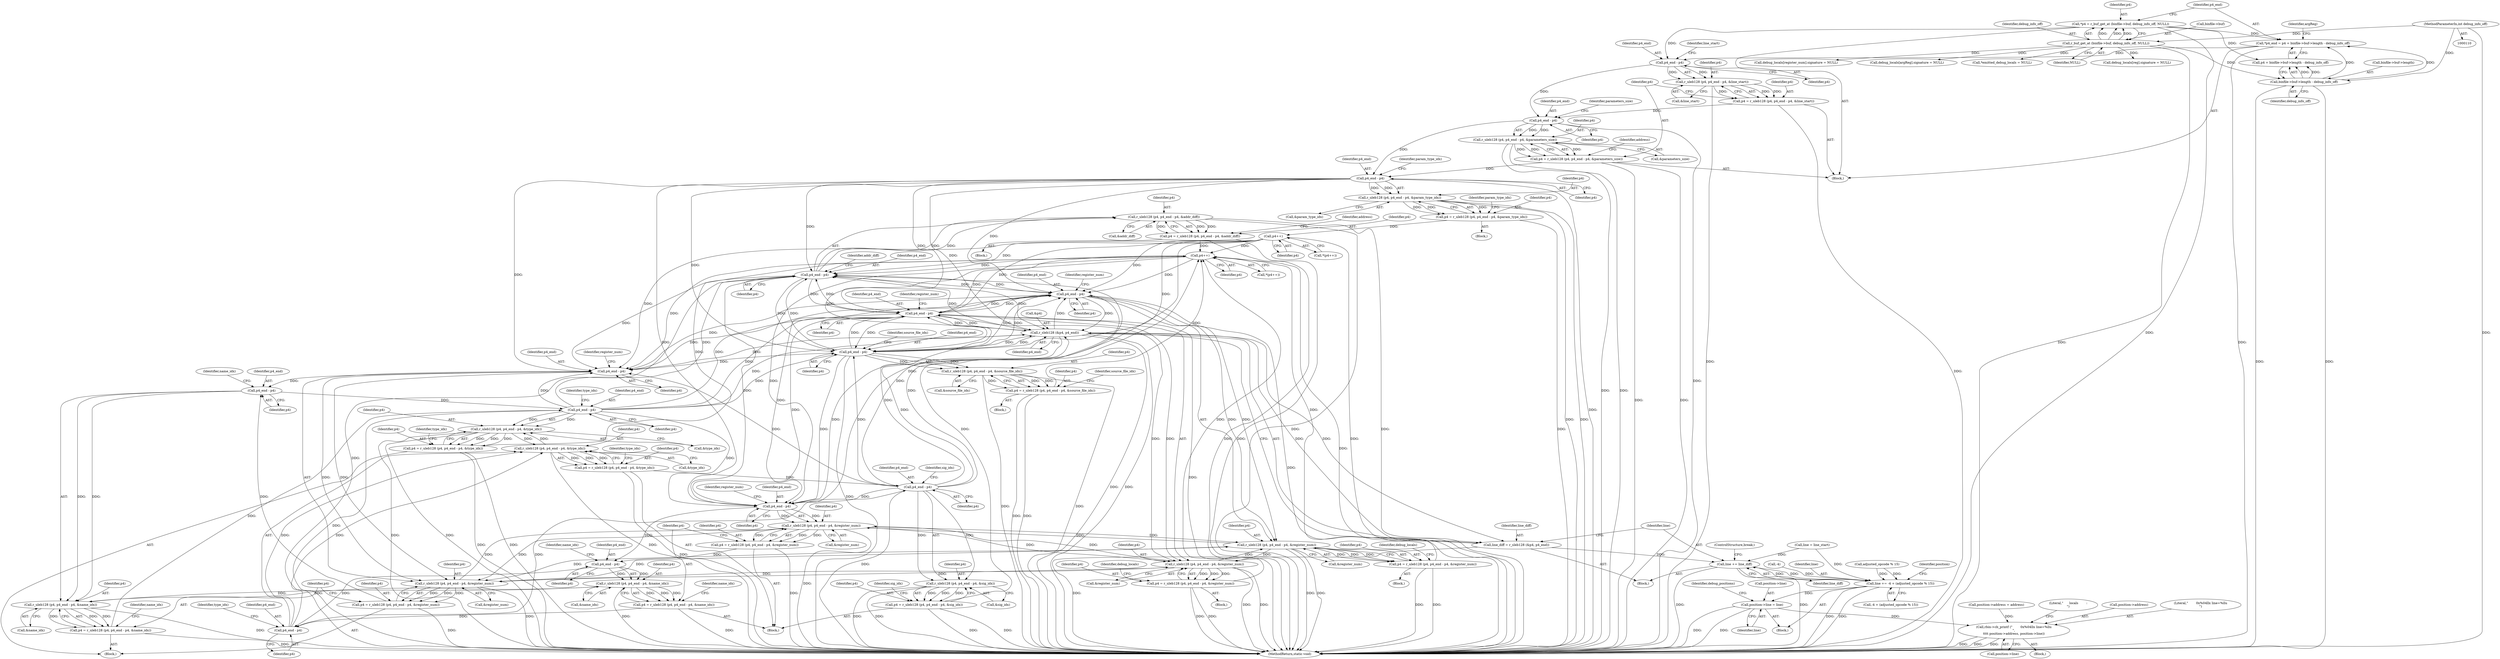 digraph "0_radare2_ad55822430a03fe075221b543efb434567e9e431@pointer" {
"1000422" [label="(Call,r_uleb128 (p4, p4_end - p4, &addr_diff))"];
"1000424" [label="(Call,p4_end - p4)"];
"1000794" [label="(Call,p4_end - p4)"];
"1000889" [label="(Call,p4_end - p4)"];
"1000438" [label="(Call,r_sleb128 (&p4, p4_end))"];
"1000326" [label="(Call,p4_end - p4)"];
"1000193" [label="(Call,p4_end - p4)"];
"1000184" [label="(Call,p4_end - p4)"];
"1000139" [label="(Call,*p4_end = p4 + binfile->buf->length - debug_info_off)"];
"1000130" [label="(Call,*p4 = r_buf_get_at (binfile->buf, debug_info_off, NULL))"];
"1000132" [label="(Call,r_buf_get_at (binfile->buf, debug_info_off, NULL))"];
"1000121" [label="(MethodParameterIn,int debug_info_off)"];
"1000143" [label="(Call,binfile->buf->length - debug_info_off)"];
"1000180" [label="(Call,p4 = r_uleb128 (p4, p4_end - p4, &line_start))"];
"1000182" [label="(Call,r_uleb128 (p4, p4_end - p4, &line_start))"];
"1000189" [label="(Call,p4 = r_uleb128 (p4, p4_end - p4, &parameters_size))"];
"1000191" [label="(Call,r_uleb128 (p4, p4_end - p4, &parameters_size))"];
"1000927" [label="(Call,p4_end - p4)"];
"1000652" [label="(Call,p4_end - p4)"];
"1000640" [label="(Call,p4_end - p4)"];
"1000628" [label="(Call,p4_end - p4)"];
"1000619" [label="(Call,p4_end - p4)"];
"1000476" [label="(Call,p4_end - p4)"];
"1000464" [label="(Call,p4_end - p4)"];
"1000455" [label="(Call,p4_end - p4)"];
"1000403" [label="(Call,p4++)"];
"1000322" [label="(Call,p4 = r_uleb128 (p4, p4_end - p4, &param_type_idx))"];
"1000324" [label="(Call,r_uleb128 (p4, p4_end - p4, &param_type_idx))"];
"1000993" [label="(Call,p4++)"];
"1000790" [label="(Call,p4 = r_uleb128 (p4, p4_end - p4, &register_num))"];
"1000792" [label="(Call,r_uleb128 (p4, p4_end - p4, &register_num))"];
"1000617" [label="(Call,r_uleb128 (p4, p4_end - p4, &register_num))"];
"1000887" [label="(Call,r_uleb128 (p4, p4_end - p4, &register_num))"];
"1000453" [label="(Call,r_uleb128 (p4, p4_end - p4, &register_num))"];
"1000885" [label="(Call,p4 = r_uleb128 (p4, p4_end - p4, &register_num))"];
"1000648" [label="(Call,p4 = r_uleb128 (p4, p4_end - p4, &sig_idx))"];
"1000650" [label="(Call,r_uleb128 (p4, p4_end - p4, &sig_idx))"];
"1000472" [label="(Call,p4 = r_uleb128 (p4, p4_end - p4, &type_idx))"];
"1000474" [label="(Call,r_uleb128 (p4, p4_end - p4, &type_idx))"];
"1000638" [label="(Call,r_uleb128 (p4, p4_end - p4, &type_idx))"];
"1000420" [label="(Call,p4 = r_uleb128 (p4, p4_end - p4, &addr_diff))"];
"1000422" [label="(Call,r_uleb128 (p4, p4_end - p4, &addr_diff))"];
"1000923" [label="(Call,p4 = r_uleb128 (p4, p4_end - p4, &source_file_idx))"];
"1000925" [label="(Call,r_uleb128 (p4, p4_end - p4, &source_file_idx))"];
"1000451" [label="(Call,p4 = r_uleb128 (p4, p4_end - p4, &register_num))"];
"1000460" [label="(Call,p4 = r_uleb128 (p4, p4_end - p4, &name_idx))"];
"1000462" [label="(Call,r_uleb128 (p4, p4_end - p4, &name_idx))"];
"1000626" [label="(Call,r_uleb128 (p4, p4_end - p4, &name_idx))"];
"1000615" [label="(Call,p4 = r_uleb128 (p4, p4_end - p4, &register_num))"];
"1000624" [label="(Call,p4 = r_uleb128 (p4, p4_end - p4, &name_idx))"];
"1000636" [label="(Call,p4 = r_uleb128 (p4, p4_end - p4, &type_idx))"];
"1000436" [label="(Call,line_diff = r_sleb128 (&p4, p4_end))"];
"1000442" [label="(Call,line += line_diff)"];
"1000948" [label="(Call,line += -4 + (adjusted_opcode % 15))"];
"1000980" [label="(Call,position->line = line)"];
"1001053" [label="(Call,rbin->cb_printf (\"        0x%04llx line=%llu\n\",\n\t\t\t\t position->address, position->line))"];
"1000133" [label="(Call,binfile->buf)"];
"1000465" [label="(Identifier,p4_end)"];
"1000629" [label="(Identifier,p4_end)"];
"1000438" [label="(Call,r_sleb128 (&p4, p4_end))"];
"1000890" [label="(Identifier,p4_end)"];
"1000137" [label="(Identifier,NULL)"];
"1000443" [label="(Identifier,line)"];
"1001058" [label="(Call,position->line)"];
"1000651" [label="(Identifier,p4)"];
"1000926" [label="(Identifier,p4)"];
"1000420" [label="(Call,p4 = r_uleb128 (p4, p4_end - p4, &addr_diff))"];
"1001052" [label="(Block,)"];
"1001053" [label="(Call,rbin->cb_printf (\"        0x%04llx line=%llu\n\",\n\t\t\t\t position->address, position->line))"];
"1000463" [label="(Identifier,p4)"];
"1000888" [label="(Identifier,p4)"];
"1000623" [label="(Identifier,register_num)"];
"1000203" [label="(Call,line = line_start)"];
"1000931" [label="(Identifier,source_file_idx)"];
"1000458" [label="(Call,&register_num)"];
"1000642" [label="(Identifier,p4)"];
"1000958" [label="(Identifier,position)"];
"1000630" [label="(Identifier,p4)"];
"1000187" [label="(Call,&line_start)"];
"1000442" [label="(Call,line += line_diff)"];
"1000183" [label="(Identifier,p4)"];
"1000948" [label="(Call,line += -4 + (adjusted_opcode % 15))"];
"1000615" [label="(Call,p4 = r_uleb128 (p4, p4_end - p4, &register_num))"];
"1000472" [label="(Call,p4 = r_uleb128 (p4, p4_end - p4, &type_idx))"];
"1000428" [label="(Identifier,addr_diff)"];
"1000302" [label="(Block,)"];
"1000375" [label="(Call,debug_locals[reg].signature = NULL)"];
"1000927" [label="(Call,p4_end - p4)"];
"1000994" [label="(Identifier,p4)"];
"1000332" [label="(Identifier,param_type_idx)"];
"1000139" [label="(Call,*p4_end = p4 + binfile->buf->length - debug_info_off)"];
"1000473" [label="(Identifier,p4)"];
"1000624" [label="(Call,p4 = r_uleb128 (p4, p4_end - p4, &name_idx))"];
"1000889" [label="(Call,p4_end - p4)"];
"1000180" [label="(Call,p4 = r_uleb128 (p4, p4_end - p4, &line_start))"];
"1000456" [label="(Identifier,p4_end)"];
"1001185" [label="(MethodReturn,static void)"];
"1000132" [label="(Call,r_buf_get_at (binfile->buf, debug_info_off, NULL))"];
"1000325" [label="(Identifier,p4)"];
"1000434" [label="(Block,)"];
"1000188" [label="(Identifier,line_start)"];
"1000470" [label="(Identifier,name_idx)"];
"1000426" [label="(Identifier,p4)"];
"1000404" [label="(Identifier,p4)"];
"1000322" [label="(Call,p4 = r_uleb128 (p4, p4_end - p4, &param_type_idx))"];
"1000181" [label="(Identifier,p4)"];
"1000131" [label="(Identifier,p4)"];
"1000594" [label="(Call,debug_locals[register_num].signature = NULL)"];
"1000628" [label="(Call,p4_end - p4)"];
"1000185" [label="(Identifier,p4_end)"];
"1000984" [label="(Identifier,line)"];
"1000423" [label="(Identifier,p4)"];
"1000460" [label="(Call,p4 = r_uleb128 (p4, p4_end - p4, &name_idx))"];
"1000330" [label="(Identifier,param_type_idx)"];
"1000194" [label="(Identifier,p4_end)"];
"1000649" [label="(Identifier,p4)"];
"1000950" [label="(Call,-4 + (adjusted_opcode % 15))"];
"1000893" [label="(Identifier,register_num)"];
"1000265" [label="(Call,debug_locals[argReg].signature = NULL)"];
"1000329" [label="(Call,&param_type_idx)"];
"1000168" [label="(Call,*emitted_debug_locals = NULL)"];
"1000885" [label="(Call,p4 = r_uleb128 (p4, p4_end - p4, &register_num))"];
"1000324" [label="(Call,r_uleb128 (p4, p4_end - p4, &param_type_idx))"];
"1000480" [label="(Identifier,type_idx)"];
"1000788" [label="(Block,)"];
"1000424" [label="(Call,p4_end - p4)"];
"1000632" [label="(Identifier,name_idx)"];
"1000625" [label="(Identifier,p4)"];
"1000439" [label="(Call,&p4)"];
"1000191" [label="(Call,r_uleb128 (p4, p4_end - p4, &parameters_size))"];
"1000140" [label="(Identifier,p4_end)"];
"1000975" [label="(Call,position->address = address)"];
"1000922" [label="(Block,)"];
"1000327" [label="(Identifier,p4_end)"];
"1000418" [label="(Block,)"];
"1000930" [label="(Call,&source_file_idx)"];
"1001062" [label="(Literal,\"      locals        :\n\")"];
"1001055" [label="(Call,position->address)"];
"1000144" [label="(Call,binfile->buf->length)"];
"1000792" [label="(Call,r_uleb128 (p4, p4_end - p4, &register_num))"];
"1000189" [label="(Call,p4 = r_uleb128 (p4, p4_end - p4, &parameters_size))"];
"1000953" [label="(Call,adjusted_opcode % 15)"];
"1000323" [label="(Identifier,p4)"];
"1000326" [label="(Call,p4_end - p4)"];
"1000437" [label="(Identifier,line_diff)"];
"1000886" [label="(Identifier,p4)"];
"1000883" [label="(Block,)"];
"1000656" [label="(Identifier,sig_idx)"];
"1001054" [label="(Literal,\"        0x%04llx line=%llu\n\")"];
"1000892" [label="(Call,&register_num)"];
"1000427" [label="(Call,&addr_diff)"];
"1000474" [label="(Call,r_uleb128 (p4, p4_end - p4, &type_idx))"];
"1000634" [label="(Identifier,name_idx)"];
"1000451" [label="(Call,p4 = r_uleb128 (p4, p4_end - p4, &register_num))"];
"1000444" [label="(Identifier,line_diff)"];
"1000643" [label="(Call,&type_idx)"];
"1000655" [label="(Call,&sig_idx)"];
"1000928" [label="(Identifier,p4_end)"];
"1000459" [label="(Identifier,register_num)"];
"1000143" [label="(Call,binfile->buf->length - debug_info_off)"];
"1000190" [label="(Identifier,p4)"];
"1000951" [label="(Call,-4)"];
"1000452" [label="(Identifier,p4)"];
"1000455" [label="(Call,p4_end - p4)"];
"1000795" [label="(Identifier,p4_end)"];
"1000636" [label="(Call,p4 = r_uleb128 (p4, p4_end - p4, &type_idx))"];
"1000461" [label="(Identifier,p4)"];
"1000476" [label="(Call,p4_end - p4)"];
"1000626" [label="(Call,r_uleb128 (p4, p4_end - p4, &name_idx))"];
"1000141" [label="(Call,p4 + binfile->buf->length - debug_info_off)"];
"1000891" [label="(Identifier,p4)"];
"1000200" [label="(Identifier,address)"];
"1000186" [label="(Identifier,p4)"];
"1000184" [label="(Call,p4_end - p4)"];
"1000887" [label="(Call,r_uleb128 (p4, p4_end - p4, &register_num))"];
"1000641" [label="(Identifier,p4_end)"];
"1000627" [label="(Identifier,p4)"];
"1000195" [label="(Identifier,p4)"];
"1000155" [label="(Identifier,argReg)"];
"1000638" [label="(Call,r_uleb128 (p4, p4_end - p4, &type_idx))"];
"1000796" [label="(Identifier,p4)"];
"1000447" [label="(Block,)"];
"1000644" [label="(Identifier,type_idx)"];
"1000441" [label="(Identifier,p4_end)"];
"1000790" [label="(Call,p4 = r_uleb128 (p4, p4_end - p4, &register_num))"];
"1000986" [label="(Identifier,debug_positions)"];
"1000949" [label="(Identifier,line)"];
"1000197" [label="(Identifier,parameters_size)"];
"1000620" [label="(Identifier,p4_end)"];
"1000475" [label="(Identifier,p4)"];
"1000468" [label="(Identifier,name_idx)"];
"1000936" [label="(Block,)"];
"1000478" [label="(Identifier,p4)"];
"1000658" [label="(Identifier,sig_idx)"];
"1000121" [label="(MethodParameterIn,int debug_info_off)"];
"1000619" [label="(Call,p4_end - p4)"];
"1000650" [label="(Call,r_uleb128 (p4, p4_end - p4, &sig_idx))"];
"1000791" [label="(Identifier,p4)"];
"1000639" [label="(Identifier,p4)"];
"1000654" [label="(Identifier,p4)"];
"1000794" [label="(Call,p4_end - p4)"];
"1000196" [label="(Call,&parameters_size)"];
"1000793" [label="(Identifier,p4)"];
"1000479" [label="(Call,&type_idx)"];
"1000149" [label="(Identifier,debug_info_off)"];
"1000445" [label="(ControlStructure,break;)"];
"1000122" [label="(Block,)"];
"1000617" [label="(Call,r_uleb128 (p4, p4_end - p4, &register_num))"];
"1000467" [label="(Call,&name_idx)"];
"1000193" [label="(Call,p4_end - p4)"];
"1000798" [label="(Identifier,register_num)"];
"1000992" [label="(Call,*(p4++))"];
"1000464" [label="(Call,p4_end - p4)"];
"1000610" [label="(Block,)"];
"1000192" [label="(Identifier,p4)"];
"1000653" [label="(Identifier,p4_end)"];
"1000646" [label="(Identifier,type_idx)"];
"1000477" [label="(Identifier,p4_end)"];
"1000923" [label="(Call,p4 = r_uleb128 (p4, p4_end - p4, &source_file_idx))"];
"1000436" [label="(Call,line_diff = r_sleb128 (&p4, p4_end))"];
"1000454" [label="(Identifier,p4)"];
"1000993" [label="(Call,p4++)"];
"1000925" [label="(Call,r_uleb128 (p4, p4_end - p4, &source_file_idx))"];
"1000924" [label="(Identifier,p4)"];
"1000648" [label="(Call,p4 = r_uleb128 (p4, p4_end - p4, &sig_idx))"];
"1000929" [label="(Identifier,p4)"];
"1000980" [label="(Call,position->line = line)"];
"1000182" [label="(Call,r_uleb128 (p4, p4_end - p4, &line_start))"];
"1000640" [label="(Call,p4_end - p4)"];
"1000622" [label="(Call,&register_num)"];
"1000453" [label="(Call,r_uleb128 (p4, p4_end - p4, &register_num))"];
"1000933" [label="(Identifier,source_file_idx)"];
"1000981" [label="(Call,position->line)"];
"1000618" [label="(Identifier,p4)"];
"1000457" [label="(Identifier,p4)"];
"1000130" [label="(Call,*p4 = r_buf_get_at (binfile->buf, debug_info_off, NULL))"];
"1000402" [label="(Call,*(p4++))"];
"1000328" [label="(Identifier,p4)"];
"1000621" [label="(Identifier,p4)"];
"1000466" [label="(Identifier,p4)"];
"1000616" [label="(Identifier,p4)"];
"1000425" [label="(Identifier,p4_end)"];
"1000898" [label="(Identifier,debug_locals)"];
"1000482" [label="(Identifier,type_idx)"];
"1000802" [label="(Identifier,debug_locals)"];
"1000430" [label="(Identifier,address)"];
"1000631" [label="(Call,&name_idx)"];
"1000421" [label="(Identifier,p4)"];
"1000422" [label="(Call,r_uleb128 (p4, p4_end - p4, &addr_diff))"];
"1000462" [label="(Call,r_uleb128 (p4, p4_end - p4, &name_idx))"];
"1000637" [label="(Identifier,p4)"];
"1000652" [label="(Call,p4_end - p4)"];
"1000403" [label="(Call,p4++)"];
"1000797" [label="(Call,&register_num)"];
"1000136" [label="(Identifier,debug_info_off)"];
"1000422" -> "1000420"  [label="AST: "];
"1000422" -> "1000427"  [label="CFG: "];
"1000423" -> "1000422"  [label="AST: "];
"1000424" -> "1000422"  [label="AST: "];
"1000427" -> "1000422"  [label="AST: "];
"1000420" -> "1000422"  [label="CFG: "];
"1000422" -> "1001185"  [label="DDG: "];
"1000422" -> "1001185"  [label="DDG: "];
"1000422" -> "1000420"  [label="DDG: "];
"1000422" -> "1000420"  [label="DDG: "];
"1000422" -> "1000420"  [label="DDG: "];
"1000424" -> "1000422"  [label="DDG: "];
"1000424" -> "1000422"  [label="DDG: "];
"1000424" -> "1000426"  [label="CFG: "];
"1000425" -> "1000424"  [label="AST: "];
"1000426" -> "1000424"  [label="AST: "];
"1000428" -> "1000424"  [label="CFG: "];
"1000424" -> "1001185"  [label="DDG: "];
"1000794" -> "1000424"  [label="DDG: "];
"1000889" -> "1000424"  [label="DDG: "];
"1000438" -> "1000424"  [label="DDG: "];
"1000326" -> "1000424"  [label="DDG: "];
"1000927" -> "1000424"  [label="DDG: "];
"1000652" -> "1000424"  [label="DDG: "];
"1000476" -> "1000424"  [label="DDG: "];
"1000403" -> "1000424"  [label="DDG: "];
"1000993" -> "1000424"  [label="DDG: "];
"1000424" -> "1000438"  [label="DDG: "];
"1000424" -> "1000455"  [label="DDG: "];
"1000424" -> "1000619"  [label="DDG: "];
"1000424" -> "1000794"  [label="DDG: "];
"1000424" -> "1000889"  [label="DDG: "];
"1000424" -> "1000927"  [label="DDG: "];
"1000794" -> "1000792"  [label="AST: "];
"1000794" -> "1000796"  [label="CFG: "];
"1000795" -> "1000794"  [label="AST: "];
"1000796" -> "1000794"  [label="AST: "];
"1000798" -> "1000794"  [label="CFG: "];
"1000794" -> "1001185"  [label="DDG: "];
"1000794" -> "1000438"  [label="DDG: "];
"1000794" -> "1000455"  [label="DDG: "];
"1000794" -> "1000619"  [label="DDG: "];
"1000794" -> "1000792"  [label="DDG: "];
"1000794" -> "1000792"  [label="DDG: "];
"1000889" -> "1000794"  [label="DDG: "];
"1000438" -> "1000794"  [label="DDG: "];
"1000326" -> "1000794"  [label="DDG: "];
"1000927" -> "1000794"  [label="DDG: "];
"1000652" -> "1000794"  [label="DDG: "];
"1000476" -> "1000794"  [label="DDG: "];
"1000403" -> "1000794"  [label="DDG: "];
"1000993" -> "1000794"  [label="DDG: "];
"1000794" -> "1000889"  [label="DDG: "];
"1000794" -> "1000927"  [label="DDG: "];
"1000889" -> "1000887"  [label="AST: "];
"1000889" -> "1000891"  [label="CFG: "];
"1000890" -> "1000889"  [label="AST: "];
"1000891" -> "1000889"  [label="AST: "];
"1000893" -> "1000889"  [label="CFG: "];
"1000889" -> "1001185"  [label="DDG: "];
"1000889" -> "1000438"  [label="DDG: "];
"1000889" -> "1000455"  [label="DDG: "];
"1000889" -> "1000619"  [label="DDG: "];
"1000889" -> "1000887"  [label="DDG: "];
"1000889" -> "1000887"  [label="DDG: "];
"1000438" -> "1000889"  [label="DDG: "];
"1000326" -> "1000889"  [label="DDG: "];
"1000927" -> "1000889"  [label="DDG: "];
"1000652" -> "1000889"  [label="DDG: "];
"1000476" -> "1000889"  [label="DDG: "];
"1000403" -> "1000889"  [label="DDG: "];
"1000993" -> "1000889"  [label="DDG: "];
"1000889" -> "1000927"  [label="DDG: "];
"1000438" -> "1000436"  [label="AST: "];
"1000438" -> "1000441"  [label="CFG: "];
"1000439" -> "1000438"  [label="AST: "];
"1000441" -> "1000438"  [label="AST: "];
"1000436" -> "1000438"  [label="CFG: "];
"1000438" -> "1001185"  [label="DDG: "];
"1000438" -> "1001185"  [label="DDG: "];
"1000438" -> "1000436"  [label="DDG: "];
"1000438" -> "1000436"  [label="DDG: "];
"1000326" -> "1000438"  [label="DDG: "];
"1000927" -> "1000438"  [label="DDG: "];
"1000652" -> "1000438"  [label="DDG: "];
"1000476" -> "1000438"  [label="DDG: "];
"1000438" -> "1000455"  [label="DDG: "];
"1000438" -> "1000619"  [label="DDG: "];
"1000438" -> "1000927"  [label="DDG: "];
"1000326" -> "1000324"  [label="AST: "];
"1000326" -> "1000328"  [label="CFG: "];
"1000327" -> "1000326"  [label="AST: "];
"1000328" -> "1000326"  [label="AST: "];
"1000330" -> "1000326"  [label="CFG: "];
"1000326" -> "1001185"  [label="DDG: "];
"1000326" -> "1000324"  [label="DDG: "];
"1000326" -> "1000324"  [label="DDG: "];
"1000193" -> "1000326"  [label="DDG: "];
"1000189" -> "1000326"  [label="DDG: "];
"1000326" -> "1000455"  [label="DDG: "];
"1000326" -> "1000619"  [label="DDG: "];
"1000326" -> "1000927"  [label="DDG: "];
"1000193" -> "1000191"  [label="AST: "];
"1000193" -> "1000195"  [label="CFG: "];
"1000194" -> "1000193"  [label="AST: "];
"1000195" -> "1000193"  [label="AST: "];
"1000197" -> "1000193"  [label="CFG: "];
"1000193" -> "1001185"  [label="DDG: "];
"1000193" -> "1000191"  [label="DDG: "];
"1000193" -> "1000191"  [label="DDG: "];
"1000184" -> "1000193"  [label="DDG: "];
"1000180" -> "1000193"  [label="DDG: "];
"1000184" -> "1000182"  [label="AST: "];
"1000184" -> "1000186"  [label="CFG: "];
"1000185" -> "1000184"  [label="AST: "];
"1000186" -> "1000184"  [label="AST: "];
"1000188" -> "1000184"  [label="CFG: "];
"1000184" -> "1000182"  [label="DDG: "];
"1000184" -> "1000182"  [label="DDG: "];
"1000139" -> "1000184"  [label="DDG: "];
"1000130" -> "1000184"  [label="DDG: "];
"1000139" -> "1000122"  [label="AST: "];
"1000139" -> "1000141"  [label="CFG: "];
"1000140" -> "1000139"  [label="AST: "];
"1000141" -> "1000139"  [label="AST: "];
"1000155" -> "1000139"  [label="CFG: "];
"1000139" -> "1001185"  [label="DDG: "];
"1000130" -> "1000139"  [label="DDG: "];
"1000143" -> "1000139"  [label="DDG: "];
"1000143" -> "1000139"  [label="DDG: "];
"1000130" -> "1000122"  [label="AST: "];
"1000130" -> "1000132"  [label="CFG: "];
"1000131" -> "1000130"  [label="AST: "];
"1000132" -> "1000130"  [label="AST: "];
"1000140" -> "1000130"  [label="CFG: "];
"1000130" -> "1001185"  [label="DDG: "];
"1000132" -> "1000130"  [label="DDG: "];
"1000132" -> "1000130"  [label="DDG: "];
"1000132" -> "1000130"  [label="DDG: "];
"1000130" -> "1000141"  [label="DDG: "];
"1000132" -> "1000137"  [label="CFG: "];
"1000133" -> "1000132"  [label="AST: "];
"1000136" -> "1000132"  [label="AST: "];
"1000137" -> "1000132"  [label="AST: "];
"1000132" -> "1001185"  [label="DDG: "];
"1000121" -> "1000132"  [label="DDG: "];
"1000132" -> "1000143"  [label="DDG: "];
"1000132" -> "1000168"  [label="DDG: "];
"1000132" -> "1000265"  [label="DDG: "];
"1000132" -> "1000375"  [label="DDG: "];
"1000132" -> "1000594"  [label="DDG: "];
"1000121" -> "1000110"  [label="AST: "];
"1000121" -> "1001185"  [label="DDG: "];
"1000121" -> "1000143"  [label="DDG: "];
"1000143" -> "1000141"  [label="AST: "];
"1000143" -> "1000149"  [label="CFG: "];
"1000144" -> "1000143"  [label="AST: "];
"1000149" -> "1000143"  [label="AST: "];
"1000141" -> "1000143"  [label="CFG: "];
"1000143" -> "1001185"  [label="DDG: "];
"1000143" -> "1001185"  [label="DDG: "];
"1000143" -> "1000141"  [label="DDG: "];
"1000143" -> "1000141"  [label="DDG: "];
"1000180" -> "1000122"  [label="AST: "];
"1000180" -> "1000182"  [label="CFG: "];
"1000181" -> "1000180"  [label="AST: "];
"1000182" -> "1000180"  [label="AST: "];
"1000190" -> "1000180"  [label="CFG: "];
"1000180" -> "1001185"  [label="DDG: "];
"1000182" -> "1000180"  [label="DDG: "];
"1000182" -> "1000180"  [label="DDG: "];
"1000182" -> "1000180"  [label="DDG: "];
"1000182" -> "1000187"  [label="CFG: "];
"1000183" -> "1000182"  [label="AST: "];
"1000187" -> "1000182"  [label="AST: "];
"1000182" -> "1001185"  [label="DDG: "];
"1000189" -> "1000122"  [label="AST: "];
"1000189" -> "1000191"  [label="CFG: "];
"1000190" -> "1000189"  [label="AST: "];
"1000191" -> "1000189"  [label="AST: "];
"1000200" -> "1000189"  [label="CFG: "];
"1000189" -> "1001185"  [label="DDG: "];
"1000189" -> "1001185"  [label="DDG: "];
"1000191" -> "1000189"  [label="DDG: "];
"1000191" -> "1000189"  [label="DDG: "];
"1000191" -> "1000189"  [label="DDG: "];
"1000191" -> "1000196"  [label="CFG: "];
"1000192" -> "1000191"  [label="AST: "];
"1000196" -> "1000191"  [label="AST: "];
"1000191" -> "1001185"  [label="DDG: "];
"1000191" -> "1001185"  [label="DDG: "];
"1000927" -> "1000925"  [label="AST: "];
"1000927" -> "1000929"  [label="CFG: "];
"1000928" -> "1000927"  [label="AST: "];
"1000929" -> "1000927"  [label="AST: "];
"1000931" -> "1000927"  [label="CFG: "];
"1000927" -> "1001185"  [label="DDG: "];
"1000927" -> "1000455"  [label="DDG: "];
"1000927" -> "1000619"  [label="DDG: "];
"1000927" -> "1000925"  [label="DDG: "];
"1000927" -> "1000925"  [label="DDG: "];
"1000652" -> "1000927"  [label="DDG: "];
"1000476" -> "1000927"  [label="DDG: "];
"1000403" -> "1000927"  [label="DDG: "];
"1000993" -> "1000927"  [label="DDG: "];
"1000652" -> "1000650"  [label="AST: "];
"1000652" -> "1000654"  [label="CFG: "];
"1000653" -> "1000652"  [label="AST: "];
"1000654" -> "1000652"  [label="AST: "];
"1000656" -> "1000652"  [label="CFG: "];
"1000652" -> "1001185"  [label="DDG: "];
"1000652" -> "1000455"  [label="DDG: "];
"1000652" -> "1000619"  [label="DDG: "];
"1000652" -> "1000650"  [label="DDG: "];
"1000652" -> "1000650"  [label="DDG: "];
"1000640" -> "1000652"  [label="DDG: "];
"1000636" -> "1000652"  [label="DDG: "];
"1000640" -> "1000638"  [label="AST: "];
"1000640" -> "1000642"  [label="CFG: "];
"1000641" -> "1000640"  [label="AST: "];
"1000642" -> "1000640"  [label="AST: "];
"1000644" -> "1000640"  [label="CFG: "];
"1000640" -> "1000638"  [label="DDG: "];
"1000640" -> "1000638"  [label="DDG: "];
"1000628" -> "1000640"  [label="DDG: "];
"1000624" -> "1000640"  [label="DDG: "];
"1000628" -> "1000626"  [label="AST: "];
"1000628" -> "1000630"  [label="CFG: "];
"1000629" -> "1000628"  [label="AST: "];
"1000630" -> "1000628"  [label="AST: "];
"1000632" -> "1000628"  [label="CFG: "];
"1000628" -> "1000626"  [label="DDG: "];
"1000628" -> "1000626"  [label="DDG: "];
"1000619" -> "1000628"  [label="DDG: "];
"1000615" -> "1000628"  [label="DDG: "];
"1000619" -> "1000617"  [label="AST: "];
"1000619" -> "1000621"  [label="CFG: "];
"1000620" -> "1000619"  [label="AST: "];
"1000621" -> "1000619"  [label="AST: "];
"1000623" -> "1000619"  [label="CFG: "];
"1000619" -> "1000617"  [label="DDG: "];
"1000619" -> "1000617"  [label="DDG: "];
"1000476" -> "1000619"  [label="DDG: "];
"1000403" -> "1000619"  [label="DDG: "];
"1000993" -> "1000619"  [label="DDG: "];
"1000476" -> "1000474"  [label="AST: "];
"1000476" -> "1000478"  [label="CFG: "];
"1000477" -> "1000476"  [label="AST: "];
"1000478" -> "1000476"  [label="AST: "];
"1000480" -> "1000476"  [label="CFG: "];
"1000476" -> "1001185"  [label="DDG: "];
"1000476" -> "1000455"  [label="DDG: "];
"1000476" -> "1000474"  [label="DDG: "];
"1000476" -> "1000474"  [label="DDG: "];
"1000464" -> "1000476"  [label="DDG: "];
"1000460" -> "1000476"  [label="DDG: "];
"1000464" -> "1000462"  [label="AST: "];
"1000464" -> "1000466"  [label="CFG: "];
"1000465" -> "1000464"  [label="AST: "];
"1000466" -> "1000464"  [label="AST: "];
"1000468" -> "1000464"  [label="CFG: "];
"1000464" -> "1000462"  [label="DDG: "];
"1000464" -> "1000462"  [label="DDG: "];
"1000455" -> "1000464"  [label="DDG: "];
"1000451" -> "1000464"  [label="DDG: "];
"1000455" -> "1000453"  [label="AST: "];
"1000455" -> "1000457"  [label="CFG: "];
"1000456" -> "1000455"  [label="AST: "];
"1000457" -> "1000455"  [label="AST: "];
"1000459" -> "1000455"  [label="CFG: "];
"1000455" -> "1000453"  [label="DDG: "];
"1000455" -> "1000453"  [label="DDG: "];
"1000403" -> "1000455"  [label="DDG: "];
"1000993" -> "1000455"  [label="DDG: "];
"1000403" -> "1000402"  [label="AST: "];
"1000403" -> "1000404"  [label="CFG: "];
"1000404" -> "1000403"  [label="AST: "];
"1000402" -> "1000403"  [label="CFG: "];
"1000403" -> "1001185"  [label="DDG: "];
"1000322" -> "1000403"  [label="DDG: "];
"1000403" -> "1000993"  [label="DDG: "];
"1000322" -> "1000302"  [label="AST: "];
"1000322" -> "1000324"  [label="CFG: "];
"1000323" -> "1000322"  [label="AST: "];
"1000324" -> "1000322"  [label="AST: "];
"1000332" -> "1000322"  [label="CFG: "];
"1000322" -> "1001185"  [label="DDG: "];
"1000324" -> "1000322"  [label="DDG: "];
"1000324" -> "1000322"  [label="DDG: "];
"1000324" -> "1000322"  [label="DDG: "];
"1000324" -> "1000329"  [label="CFG: "];
"1000325" -> "1000324"  [label="AST: "];
"1000329" -> "1000324"  [label="AST: "];
"1000324" -> "1001185"  [label="DDG: "];
"1000324" -> "1001185"  [label="DDG: "];
"1000993" -> "1000992"  [label="AST: "];
"1000993" -> "1000994"  [label="CFG: "];
"1000994" -> "1000993"  [label="AST: "];
"1000992" -> "1000993"  [label="CFG: "];
"1000993" -> "1001185"  [label="DDG: "];
"1000790" -> "1000993"  [label="DDG: "];
"1000885" -> "1000993"  [label="DDG: "];
"1000648" -> "1000993"  [label="DDG: "];
"1000472" -> "1000993"  [label="DDG: "];
"1000420" -> "1000993"  [label="DDG: "];
"1000923" -> "1000993"  [label="DDG: "];
"1000790" -> "1000788"  [label="AST: "];
"1000790" -> "1000792"  [label="CFG: "];
"1000791" -> "1000790"  [label="AST: "];
"1000792" -> "1000790"  [label="AST: "];
"1000802" -> "1000790"  [label="CFG: "];
"1000790" -> "1001185"  [label="DDG: "];
"1000790" -> "1001185"  [label="DDG: "];
"1000792" -> "1000790"  [label="DDG: "];
"1000792" -> "1000790"  [label="DDG: "];
"1000792" -> "1000790"  [label="DDG: "];
"1000792" -> "1000797"  [label="CFG: "];
"1000793" -> "1000792"  [label="AST: "];
"1000797" -> "1000792"  [label="AST: "];
"1000792" -> "1001185"  [label="DDG: "];
"1000792" -> "1001185"  [label="DDG: "];
"1000792" -> "1000453"  [label="DDG: "];
"1000792" -> "1000617"  [label="DDG: "];
"1000617" -> "1000792"  [label="DDG: "];
"1000887" -> "1000792"  [label="DDG: "];
"1000453" -> "1000792"  [label="DDG: "];
"1000792" -> "1000887"  [label="DDG: "];
"1000617" -> "1000615"  [label="AST: "];
"1000617" -> "1000622"  [label="CFG: "];
"1000618" -> "1000617"  [label="AST: "];
"1000622" -> "1000617"  [label="AST: "];
"1000615" -> "1000617"  [label="CFG: "];
"1000617" -> "1001185"  [label="DDG: "];
"1000617" -> "1000453"  [label="DDG: "];
"1000617" -> "1000615"  [label="DDG: "];
"1000617" -> "1000615"  [label="DDG: "];
"1000617" -> "1000615"  [label="DDG: "];
"1000887" -> "1000617"  [label="DDG: "];
"1000453" -> "1000617"  [label="DDG: "];
"1000617" -> "1000887"  [label="DDG: "];
"1000887" -> "1000885"  [label="AST: "];
"1000887" -> "1000892"  [label="CFG: "];
"1000888" -> "1000887"  [label="AST: "];
"1000892" -> "1000887"  [label="AST: "];
"1000885" -> "1000887"  [label="CFG: "];
"1000887" -> "1001185"  [label="DDG: "];
"1000887" -> "1001185"  [label="DDG: "];
"1000887" -> "1000453"  [label="DDG: "];
"1000887" -> "1000885"  [label="DDG: "];
"1000887" -> "1000885"  [label="DDG: "];
"1000887" -> "1000885"  [label="DDG: "];
"1000453" -> "1000887"  [label="DDG: "];
"1000453" -> "1000451"  [label="AST: "];
"1000453" -> "1000458"  [label="CFG: "];
"1000454" -> "1000453"  [label="AST: "];
"1000458" -> "1000453"  [label="AST: "];
"1000451" -> "1000453"  [label="CFG: "];
"1000453" -> "1001185"  [label="DDG: "];
"1000453" -> "1000451"  [label="DDG: "];
"1000453" -> "1000451"  [label="DDG: "];
"1000453" -> "1000451"  [label="DDG: "];
"1000885" -> "1000883"  [label="AST: "];
"1000886" -> "1000885"  [label="AST: "];
"1000898" -> "1000885"  [label="CFG: "];
"1000885" -> "1001185"  [label="DDG: "];
"1000885" -> "1001185"  [label="DDG: "];
"1000648" -> "1000610"  [label="AST: "];
"1000648" -> "1000650"  [label="CFG: "];
"1000649" -> "1000648"  [label="AST: "];
"1000650" -> "1000648"  [label="AST: "];
"1000658" -> "1000648"  [label="CFG: "];
"1000648" -> "1001185"  [label="DDG: "];
"1000648" -> "1001185"  [label="DDG: "];
"1000650" -> "1000648"  [label="DDG: "];
"1000650" -> "1000648"  [label="DDG: "];
"1000650" -> "1000648"  [label="DDG: "];
"1000650" -> "1000655"  [label="CFG: "];
"1000651" -> "1000650"  [label="AST: "];
"1000655" -> "1000650"  [label="AST: "];
"1000650" -> "1001185"  [label="DDG: "];
"1000650" -> "1001185"  [label="DDG: "];
"1000472" -> "1000447"  [label="AST: "];
"1000472" -> "1000474"  [label="CFG: "];
"1000473" -> "1000472"  [label="AST: "];
"1000474" -> "1000472"  [label="AST: "];
"1000482" -> "1000472"  [label="CFG: "];
"1000472" -> "1001185"  [label="DDG: "];
"1000472" -> "1001185"  [label="DDG: "];
"1000474" -> "1000472"  [label="DDG: "];
"1000474" -> "1000472"  [label="DDG: "];
"1000474" -> "1000472"  [label="DDG: "];
"1000474" -> "1000479"  [label="CFG: "];
"1000475" -> "1000474"  [label="AST: "];
"1000479" -> "1000474"  [label="AST: "];
"1000474" -> "1001185"  [label="DDG: "];
"1000474" -> "1001185"  [label="DDG: "];
"1000638" -> "1000474"  [label="DDG: "];
"1000474" -> "1000638"  [label="DDG: "];
"1000638" -> "1000636"  [label="AST: "];
"1000638" -> "1000643"  [label="CFG: "];
"1000639" -> "1000638"  [label="AST: "];
"1000643" -> "1000638"  [label="AST: "];
"1000636" -> "1000638"  [label="CFG: "];
"1000638" -> "1001185"  [label="DDG: "];
"1000638" -> "1000636"  [label="DDG: "];
"1000638" -> "1000636"  [label="DDG: "];
"1000638" -> "1000636"  [label="DDG: "];
"1000420" -> "1000418"  [label="AST: "];
"1000421" -> "1000420"  [label="AST: "];
"1000430" -> "1000420"  [label="CFG: "];
"1000420" -> "1001185"  [label="DDG: "];
"1000420" -> "1001185"  [label="DDG: "];
"1000923" -> "1000922"  [label="AST: "];
"1000923" -> "1000925"  [label="CFG: "];
"1000924" -> "1000923"  [label="AST: "];
"1000925" -> "1000923"  [label="AST: "];
"1000933" -> "1000923"  [label="CFG: "];
"1000923" -> "1001185"  [label="DDG: "];
"1000923" -> "1001185"  [label="DDG: "];
"1000925" -> "1000923"  [label="DDG: "];
"1000925" -> "1000923"  [label="DDG: "];
"1000925" -> "1000923"  [label="DDG: "];
"1000925" -> "1000930"  [label="CFG: "];
"1000926" -> "1000925"  [label="AST: "];
"1000930" -> "1000925"  [label="AST: "];
"1000925" -> "1001185"  [label="DDG: "];
"1000925" -> "1001185"  [label="DDG: "];
"1000451" -> "1000447"  [label="AST: "];
"1000452" -> "1000451"  [label="AST: "];
"1000461" -> "1000451"  [label="CFG: "];
"1000451" -> "1001185"  [label="DDG: "];
"1000460" -> "1000447"  [label="AST: "];
"1000460" -> "1000462"  [label="CFG: "];
"1000461" -> "1000460"  [label="AST: "];
"1000462" -> "1000460"  [label="AST: "];
"1000470" -> "1000460"  [label="CFG: "];
"1000460" -> "1001185"  [label="DDG: "];
"1000462" -> "1000460"  [label="DDG: "];
"1000462" -> "1000460"  [label="DDG: "];
"1000462" -> "1000460"  [label="DDG: "];
"1000462" -> "1000467"  [label="CFG: "];
"1000463" -> "1000462"  [label="AST: "];
"1000467" -> "1000462"  [label="AST: "];
"1000462" -> "1001185"  [label="DDG: "];
"1000626" -> "1000462"  [label="DDG: "];
"1000462" -> "1000626"  [label="DDG: "];
"1000626" -> "1000624"  [label="AST: "];
"1000626" -> "1000631"  [label="CFG: "];
"1000627" -> "1000626"  [label="AST: "];
"1000631" -> "1000626"  [label="AST: "];
"1000624" -> "1000626"  [label="CFG: "];
"1000626" -> "1001185"  [label="DDG: "];
"1000626" -> "1000624"  [label="DDG: "];
"1000626" -> "1000624"  [label="DDG: "];
"1000626" -> "1000624"  [label="DDG: "];
"1000615" -> "1000610"  [label="AST: "];
"1000616" -> "1000615"  [label="AST: "];
"1000625" -> "1000615"  [label="CFG: "];
"1000615" -> "1001185"  [label="DDG: "];
"1000624" -> "1000610"  [label="AST: "];
"1000625" -> "1000624"  [label="AST: "];
"1000634" -> "1000624"  [label="CFG: "];
"1000624" -> "1001185"  [label="DDG: "];
"1000636" -> "1000610"  [label="AST: "];
"1000637" -> "1000636"  [label="AST: "];
"1000646" -> "1000636"  [label="CFG: "];
"1000636" -> "1001185"  [label="DDG: "];
"1000436" -> "1000434"  [label="AST: "];
"1000437" -> "1000436"  [label="AST: "];
"1000443" -> "1000436"  [label="CFG: "];
"1000436" -> "1001185"  [label="DDG: "];
"1000436" -> "1000442"  [label="DDG: "];
"1000442" -> "1000434"  [label="AST: "];
"1000442" -> "1000444"  [label="CFG: "];
"1000443" -> "1000442"  [label="AST: "];
"1000444" -> "1000442"  [label="AST: "];
"1000445" -> "1000442"  [label="CFG: "];
"1000442" -> "1001185"  [label="DDG: "];
"1000442" -> "1001185"  [label="DDG: "];
"1000948" -> "1000442"  [label="DDG: "];
"1000203" -> "1000442"  [label="DDG: "];
"1000442" -> "1000948"  [label="DDG: "];
"1000948" -> "1000936"  [label="AST: "];
"1000948" -> "1000950"  [label="CFG: "];
"1000949" -> "1000948"  [label="AST: "];
"1000950" -> "1000948"  [label="AST: "];
"1000958" -> "1000948"  [label="CFG: "];
"1000948" -> "1001185"  [label="DDG: "];
"1000948" -> "1001185"  [label="DDG: "];
"1000951" -> "1000948"  [label="DDG: "];
"1000953" -> "1000948"  [label="DDG: "];
"1000953" -> "1000948"  [label="DDG: "];
"1000203" -> "1000948"  [label="DDG: "];
"1000948" -> "1000980"  [label="DDG: "];
"1000980" -> "1000936"  [label="AST: "];
"1000980" -> "1000984"  [label="CFG: "];
"1000981" -> "1000980"  [label="AST: "];
"1000984" -> "1000980"  [label="AST: "];
"1000986" -> "1000980"  [label="CFG: "];
"1000980" -> "1001185"  [label="DDG: "];
"1000980" -> "1001185"  [label="DDG: "];
"1000980" -> "1001053"  [label="DDG: "];
"1001053" -> "1001052"  [label="AST: "];
"1001053" -> "1001058"  [label="CFG: "];
"1001054" -> "1001053"  [label="AST: "];
"1001055" -> "1001053"  [label="AST: "];
"1001058" -> "1001053"  [label="AST: "];
"1001062" -> "1001053"  [label="CFG: "];
"1001053" -> "1001185"  [label="DDG: "];
"1001053" -> "1001185"  [label="DDG: "];
"1001053" -> "1001185"  [label="DDG: "];
"1000975" -> "1001053"  [label="DDG: "];
}
